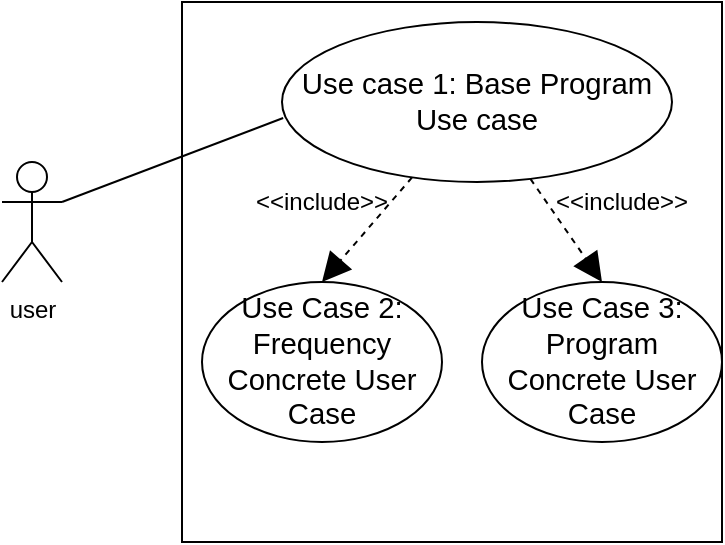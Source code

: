<mxfile version="14.4.8" type="github">
  <diagram id="V3qSHd-S8Fk-TI2MRRrC" name="Page-1">
    <mxGraphModel dx="1849" dy="437" grid="1" gridSize="10" guides="1" tooltips="1" connect="1" arrows="1" fold="1" page="1" pageScale="1" pageWidth="827" pageHeight="1169" math="0" shadow="0">
      <root>
        <mxCell id="0" />
        <mxCell id="1" parent="0" />
        <mxCell id="86O8qyAVPP5pmmpOEpsZ-1" value="" style="whiteSpace=wrap;html=1;aspect=fixed;" parent="1" vertex="1">
          <mxGeometry x="-10" y="20" width="270" height="270" as="geometry" />
        </mxCell>
        <mxCell id="86O8qyAVPP5pmmpOEpsZ-2" value="&lt;span id=&quot;docs-internal-guid-17a5525f-7fff-796a-a62c-90382e2efcbe&quot;&gt;&lt;span style=&quot;font-size: 11pt ; font-family: &amp;#34;arial&amp;#34; ; background-color: transparent ; vertical-align: baseline&quot;&gt;Use Case 3: Program Concrete User Case&lt;/span&gt;&lt;/span&gt;" style="ellipse;whiteSpace=wrap;html=1;" parent="1" vertex="1">
          <mxGeometry x="140" y="160" width="120" height="80" as="geometry" />
        </mxCell>
        <mxCell id="86O8qyAVPP5pmmpOEpsZ-3" value="&lt;span id=&quot;docs-internal-guid-13b553e7-7fff-112c-91fc-fa9577263965&quot;&gt;&lt;span style=&quot;font-size: 11pt ; font-family: &amp;#34;arial&amp;#34; ; background-color: transparent ; vertical-align: baseline&quot;&gt;Use Case 2: Frequency Concrete User Case&lt;/span&gt;&lt;/span&gt;" style="ellipse;whiteSpace=wrap;html=1;" parent="1" vertex="1">
          <mxGeometry y="160" width="120" height="80" as="geometry" />
        </mxCell>
        <mxCell id="86O8qyAVPP5pmmpOEpsZ-4" value="user" style="shape=umlActor;verticalLabelPosition=bottom;verticalAlign=top;html=1;outlineConnect=0;" parent="1" vertex="1">
          <mxGeometry x="-100" y="100" width="30" height="60" as="geometry" />
        </mxCell>
        <mxCell id="86O8qyAVPP5pmmpOEpsZ-6" value="&lt;span id=&quot;docs-internal-guid-5c088867-7fff-5987-1df7-6b3fbcfb0827&quot;&gt;&lt;span style=&quot;font-size: 11pt ; font-family: &amp;#34;arial&amp;#34; ; background-color: transparent ; vertical-align: baseline&quot;&gt;Use case 1: Base Program Use case&lt;/span&gt;&lt;/span&gt;" style="ellipse;whiteSpace=wrap;html=1;" parent="1" vertex="1">
          <mxGeometry x="40" y="30" width="195" height="80" as="geometry" />
        </mxCell>
        <mxCell id="uVUEdFFhyDjWi4SeHx5y-3" value="" style="endArrow=block;dashed=1;endFill=1;endSize=12;html=1;entryX=0.5;entryY=0;entryDx=0;entryDy=0;" edge="1" parent="1" source="86O8qyAVPP5pmmpOEpsZ-6" target="86O8qyAVPP5pmmpOEpsZ-3">
          <mxGeometry width="160" relative="1" as="geometry">
            <mxPoint x="138" y="112" as="sourcePoint" />
            <mxPoint x="230" y="130" as="targetPoint" />
          </mxGeometry>
        </mxCell>
        <mxCell id="uVUEdFFhyDjWi4SeHx5y-4" value="&amp;lt;&amp;lt;include&amp;gt;&amp;gt;" style="text;html=1;strokeColor=none;fillColor=none;align=center;verticalAlign=middle;whiteSpace=wrap;rounded=0;" vertex="1" parent="1">
          <mxGeometry x="40" y="110" width="40" height="20" as="geometry" />
        </mxCell>
        <mxCell id="uVUEdFFhyDjWi4SeHx5y-5" value="" style="endArrow=block;dashed=1;endFill=1;endSize=12;html=1;entryX=0.5;entryY=0;entryDx=0;entryDy=0;" edge="1" parent="1" source="86O8qyAVPP5pmmpOEpsZ-6" target="86O8qyAVPP5pmmpOEpsZ-2">
          <mxGeometry width="160" relative="1" as="geometry">
            <mxPoint x="140" y="115.5" as="sourcePoint" />
            <mxPoint x="250" y="144.5" as="targetPoint" />
          </mxGeometry>
        </mxCell>
        <mxCell id="uVUEdFFhyDjWi4SeHx5y-6" value="&amp;lt;&amp;lt;include&amp;gt;&amp;gt;" style="text;html=1;strokeColor=none;fillColor=none;align=center;verticalAlign=middle;whiteSpace=wrap;rounded=0;" vertex="1" parent="1">
          <mxGeometry x="190" y="110" width="40" height="20" as="geometry" />
        </mxCell>
        <mxCell id="uVUEdFFhyDjWi4SeHx5y-9" value="" style="endArrow=none;html=1;entryX=0.003;entryY=0.6;entryDx=0;entryDy=0;entryPerimeter=0;exitX=1;exitY=0.333;exitDx=0;exitDy=0;exitPerimeter=0;" edge="1" parent="1" source="86O8qyAVPP5pmmpOEpsZ-4" target="86O8qyAVPP5pmmpOEpsZ-6">
          <mxGeometry width="50" height="50" relative="1" as="geometry">
            <mxPoint x="-60" y="145" as="sourcePoint" />
            <mxPoint x="-10" y="95" as="targetPoint" />
          </mxGeometry>
        </mxCell>
      </root>
    </mxGraphModel>
  </diagram>
</mxfile>

